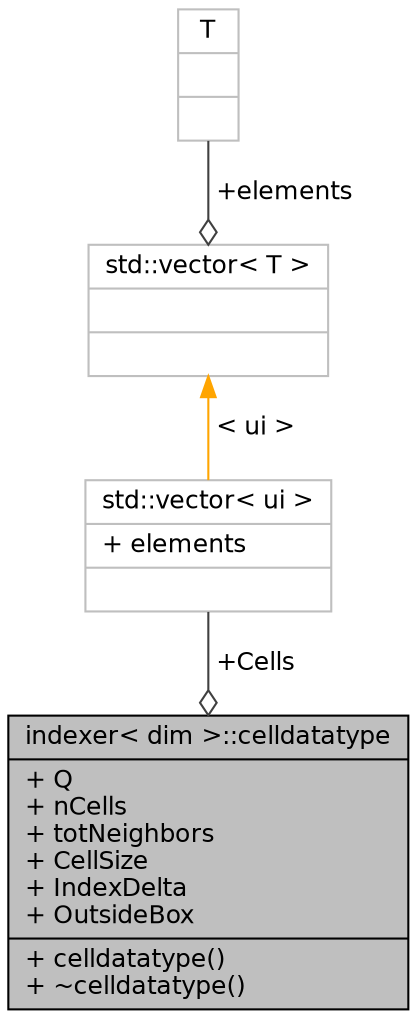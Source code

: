 digraph "indexer&lt; dim &gt;::celldatatype"
{
 // INTERACTIVE_SVG=YES
 // LATEX_PDF_SIZE
  bgcolor="transparent";
  edge [fontname="Helvetica",fontsize="12",labelfontname="Helvetica",labelfontsize="12"];
  node [fontname="Helvetica",fontsize="12",shape=record];
  Node1 [label="{indexer\< dim \>::celldatatype\n|+ Q\l+ nCells\l+ totNeighbors\l+ CellSize\l+ IndexDelta\l+ OutsideBox\l|+ celldatatype()\l+ ~celldatatype()\l}",height=0.2,width=0.4,color="black", fillcolor="grey75", style="filled", fontcolor="black",tooltip=" "];
  Node2 -> Node1 [color="grey25",fontsize="12",style="solid",label=" +Cells" ,arrowhead="odiamond"];
  Node2 [label="{std::vector\< ui \>\n|+ elements\l|}",height=0.2,width=0.4,color="grey75",tooltip=" "];
  Node3 -> Node2 [dir="back",color="orange",fontsize="12",style="solid",label=" \< ui \>" ];
  Node3 [label="{std::vector\< T \>\n||}",height=0.2,width=0.4,color="grey75",tooltip="STL class."];
  Node4 -> Node3 [color="grey25",fontsize="12",style="solid",label=" +elements" ,arrowhead="odiamond"];
  Node4 [label="{T\n||}",height=0.2,width=0.4,color="grey75",tooltip=" "];
}
